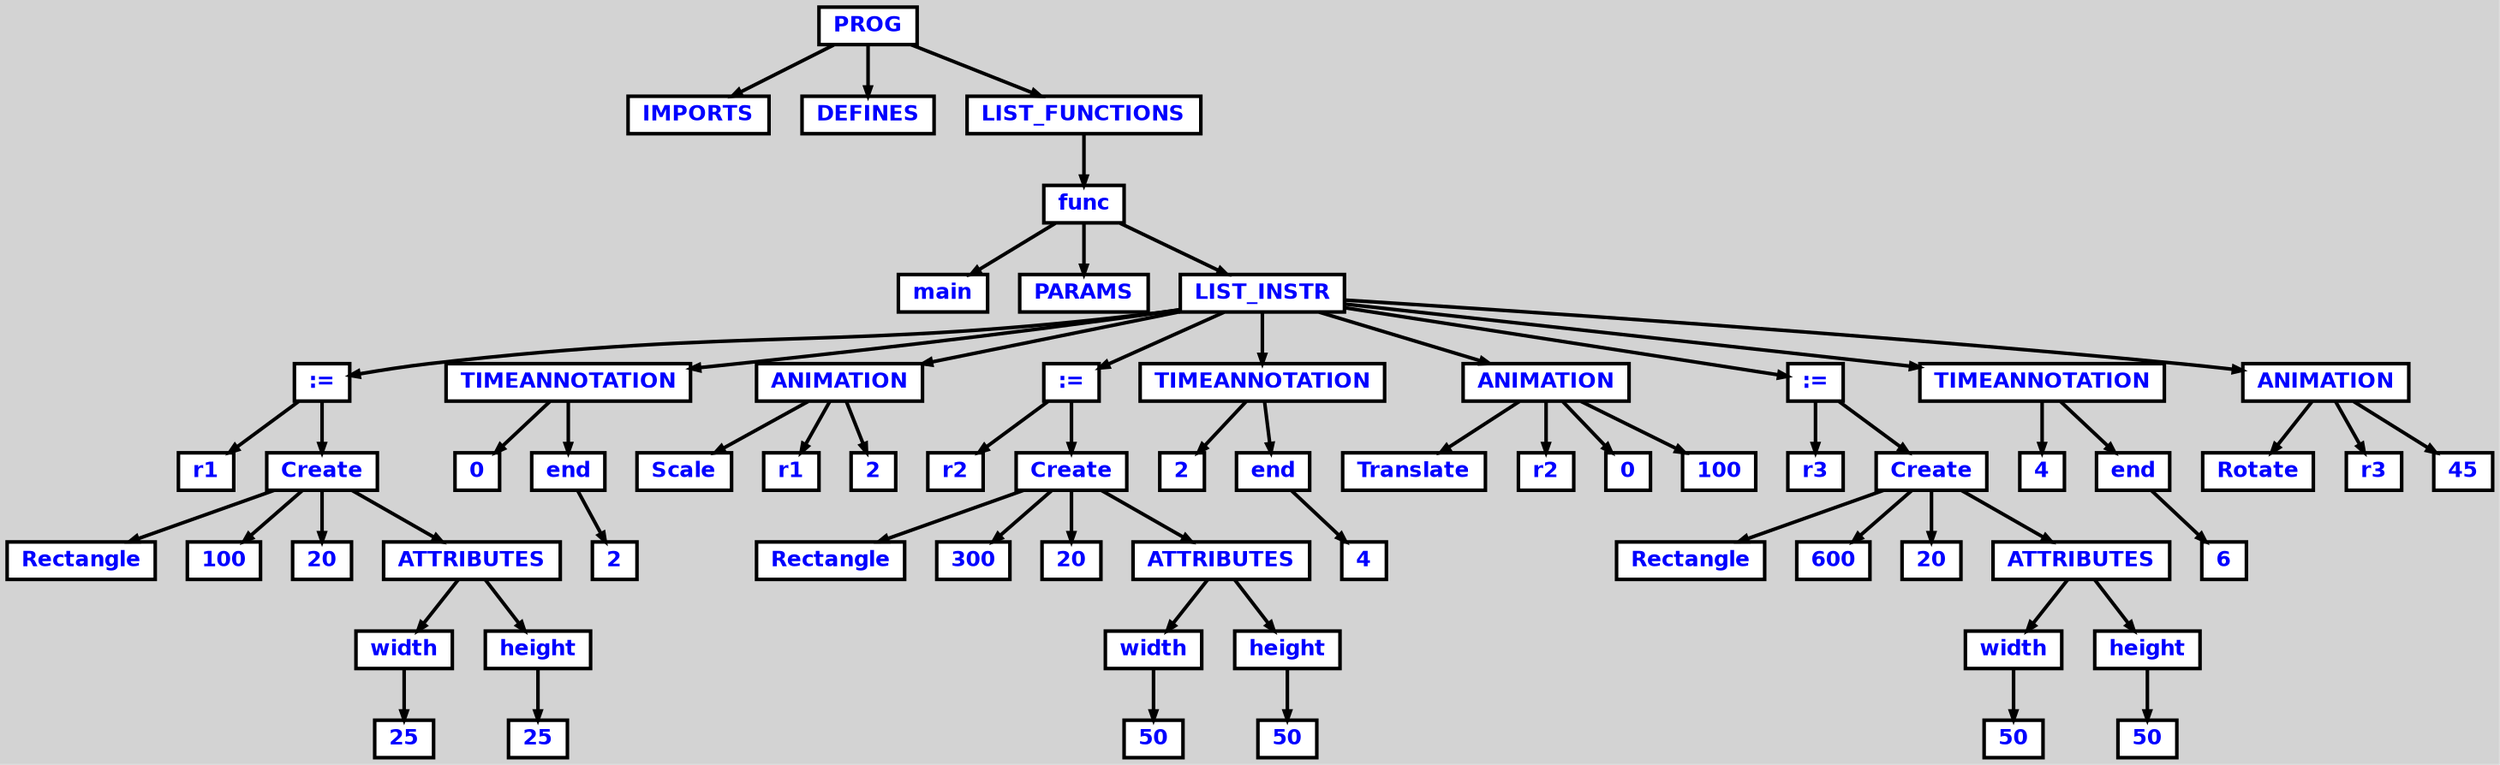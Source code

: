 digraph {

	ordering=out;
	ranksep=.4;
	bgcolor="lightgrey"; node [shape=box, fixedsize=false, fontsize=12, fontname="Helvetica-bold", fontcolor="blue"
		width=.25, height=.25, color="black", fillcolor="white", style="filled, solid, bold"];
	edge [arrowsize=.5, color="black", style="bold"]

  n0 [label="PROG"];
  n1 [label="IMPORTS"];
  n2 [label="DEFINES"];
  n3 [label="LIST_FUNCTIONS"];
  n3 [label="LIST_FUNCTIONS"];
  n4 [label="func"];
  n4 [label="func"];
  n5 [label="main"];
  n6 [label="PARAMS"];
  n7 [label="LIST_INSTR"];
  n7 [label="LIST_INSTR"];
  n8 [label=":="];
  n8 [label=":="];
  n9 [label="r1"];
  n10 [label="Create"];
  n10 [label="Create"];
  n11 [label="Rectangle"];
  n12 [label="100"];
  n13 [label="20"];
  n14 [label="ATTRIBUTES"];
  n14 [label="ATTRIBUTES"];
  n15 [label="width"];
  n15 [label="width"];
  n16 [label="25"];
  n17 [label="height"];
  n17 [label="height"];
  n18 [label="25"];
  n19 [label="TIMEANNOTATION"];
  n19 [label="TIMEANNOTATION"];
  n20 [label="0"];
  n21 [label="end"];
  n21 [label="end"];
  n22 [label="2"];
  n23 [label="ANIMATION"];
  n23 [label="ANIMATION"];
  n24 [label="Scale"];
  n25 [label="r1"];
  n26 [label="2"];
  n27 [label=":="];
  n27 [label=":="];
  n28 [label="r2"];
  n29 [label="Create"];
  n29 [label="Create"];
  n30 [label="Rectangle"];
  n31 [label="300"];
  n32 [label="20"];
  n33 [label="ATTRIBUTES"];
  n33 [label="ATTRIBUTES"];
  n34 [label="width"];
  n34 [label="width"];
  n35 [label="50"];
  n36 [label="height"];
  n36 [label="height"];
  n37 [label="50"];
  n38 [label="TIMEANNOTATION"];
  n38 [label="TIMEANNOTATION"];
  n39 [label="2"];
  n40 [label="end"];
  n40 [label="end"];
  n41 [label="4"];
  n42 [label="ANIMATION"];
  n42 [label="ANIMATION"];
  n43 [label="Translate"];
  n44 [label="r2"];
  n45 [label="0"];
  n46 [label="100"];
  n47 [label=":="];
  n47 [label=":="];
  n48 [label="r3"];
  n49 [label="Create"];
  n49 [label="Create"];
  n50 [label="Rectangle"];
  n51 [label="600"];
  n52 [label="20"];
  n53 [label="ATTRIBUTES"];
  n53 [label="ATTRIBUTES"];
  n54 [label="width"];
  n54 [label="width"];
  n55 [label="50"];
  n56 [label="height"];
  n56 [label="height"];
  n57 [label="50"];
  n58 [label="TIMEANNOTATION"];
  n58 [label="TIMEANNOTATION"];
  n59 [label="4"];
  n60 [label="end"];
  n60 [label="end"];
  n61 [label="6"];
  n62 [label="ANIMATION"];
  n62 [label="ANIMATION"];
  n63 [label="Rotate"];
  n64 [label="r3"];
  n65 [label="45"];

  n0 -> n1 // "PROG" -> "IMPORTS"
  n0 -> n2 // "PROG" -> "DEFINES"
  n0 -> n3 // "PROG" -> "LIST_FUNCTIONS"
  n3 -> n4 // "LIST_FUNCTIONS" -> "func"
  n4 -> n5 // "func" -> "main"
  n4 -> n6 // "func" -> "PARAMS"
  n4 -> n7 // "func" -> "LIST_INSTR"
  n7 -> n8 // "LIST_INSTR" -> ":="
  n8 -> n9 // ":=" -> "r1"
  n8 -> n10 // ":=" -> "Create"
  n10 -> n11 // "Create" -> "Rectangle"
  n10 -> n12 // "Create" -> "100"
  n10 -> n13 // "Create" -> "20"
  n10 -> n14 // "Create" -> "ATTRIBUTES"
  n14 -> n15 // "ATTRIBUTES" -> "width"
  n15 -> n16 // "width" -> "25"
  n14 -> n17 // "ATTRIBUTES" -> "height"
  n17 -> n18 // "height" -> "25"
  n7 -> n19 // "LIST_INSTR" -> "TIMEANNOTATION"
  n19 -> n20 // "TIMEANNOTATION" -> "0"
  n19 -> n21 // "TIMEANNOTATION" -> "end"
  n21 -> n22 // "end" -> "2"
  n7 -> n23 // "LIST_INSTR" -> "ANIMATION"
  n23 -> n24 // "ANIMATION" -> "Scale"
  n23 -> n25 // "ANIMATION" -> "r1"
  n23 -> n26 // "ANIMATION" -> "2"
  n7 -> n27 // "LIST_INSTR" -> ":="
  n27 -> n28 // ":=" -> "r2"
  n27 -> n29 // ":=" -> "Create"
  n29 -> n30 // "Create" -> "Rectangle"
  n29 -> n31 // "Create" -> "300"
  n29 -> n32 // "Create" -> "20"
  n29 -> n33 // "Create" -> "ATTRIBUTES"
  n33 -> n34 // "ATTRIBUTES" -> "width"
  n34 -> n35 // "width" -> "50"
  n33 -> n36 // "ATTRIBUTES" -> "height"
  n36 -> n37 // "height" -> "50"
  n7 -> n38 // "LIST_INSTR" -> "TIMEANNOTATION"
  n38 -> n39 // "TIMEANNOTATION" -> "2"
  n38 -> n40 // "TIMEANNOTATION" -> "end"
  n40 -> n41 // "end" -> "4"
  n7 -> n42 // "LIST_INSTR" -> "ANIMATION"
  n42 -> n43 // "ANIMATION" -> "Translate"
  n42 -> n44 // "ANIMATION" -> "r2"
  n42 -> n45 // "ANIMATION" -> "0"
  n42 -> n46 // "ANIMATION" -> "100"
  n7 -> n47 // "LIST_INSTR" -> ":="
  n47 -> n48 // ":=" -> "r3"
  n47 -> n49 // ":=" -> "Create"
  n49 -> n50 // "Create" -> "Rectangle"
  n49 -> n51 // "Create" -> "600"
  n49 -> n52 // "Create" -> "20"
  n49 -> n53 // "Create" -> "ATTRIBUTES"
  n53 -> n54 // "ATTRIBUTES" -> "width"
  n54 -> n55 // "width" -> "50"
  n53 -> n56 // "ATTRIBUTES" -> "height"
  n56 -> n57 // "height" -> "50"
  n7 -> n58 // "LIST_INSTR" -> "TIMEANNOTATION"
  n58 -> n59 // "TIMEANNOTATION" -> "4"
  n58 -> n60 // "TIMEANNOTATION" -> "end"
  n60 -> n61 // "end" -> "6"
  n7 -> n62 // "LIST_INSTR" -> "ANIMATION"
  n62 -> n63 // "ANIMATION" -> "Rotate"
  n62 -> n64 // "ANIMATION" -> "r3"
  n62 -> n65 // "ANIMATION" -> "45"

}
